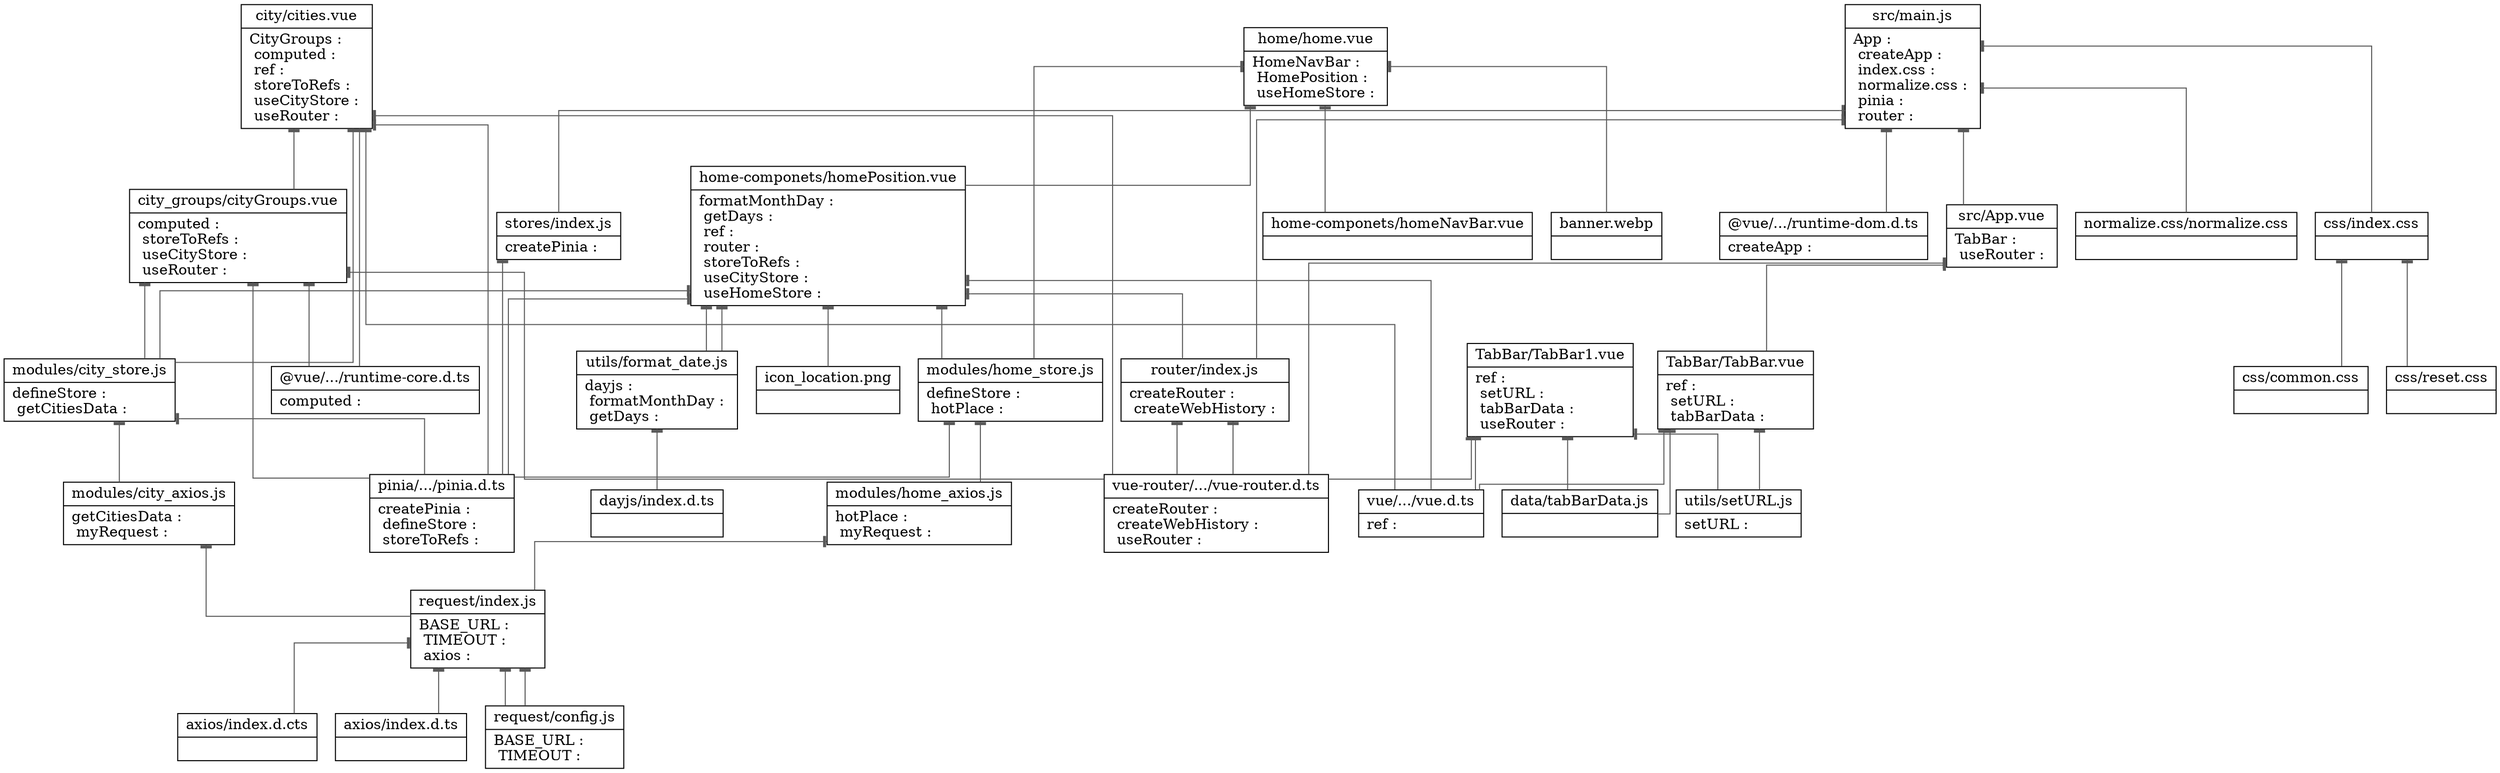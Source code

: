 digraph "src" {

splines  = ortho;
fontname = "Inconsolata";

node [colorscheme = ylgnbu4];
edge [colorscheme = dark28, dir = both];

"@vue/.../runtime-core.d.ts"      [shape = record, pos = "16.083,14.236!"   , label = "{ @vue/.../runtime-core.d.ts |  computed : \l }"];
"@vue/.../runtime-dom.d.ts"       [shape = record, pos = "-1.500,9.347!"    , label = "{ @vue/.../runtime-dom.d.ts |  createApp : \l }"];
"TabBar/TabBar.vue"               [shape = record, pos = "10.208,5.875!"    , label = "{ TabBar/TabBar.vue |  ref : \l  setURL : \l  tabBarData : \l }"];
"TabBar/TabBar1.vue"              [shape = record, pos = "13.667,8.306!"    , label = "{ TabBar/TabBar1.vue |  ref : \l  setURL : \l  tabBarData : \l  useRouter : \l }"];
"axios/index.d.cts"               [shape = record, pos = "13.597,25.375!"   , label = "{ axios/index.d.cts |  }"];
"axios/index.d.ts"                [shape = record, pos = "7.417,27.792!"    , label = "{ axios/index.d.ts |  }"];
"banner.webp"                     [shape = record, pos = "1.792,22.903!"    , label = "{ banner.webp |  }"];
"city/cities.vue"                 [shape = record, pos = "12.639,12.736!"   , label = "{ city/cities.vue |  CityGroups : \l  computed : \l  ref : \l  storeToRefs : \l  useCityStore : \l  useRouter : \l }"];
"city_groups/cityGroups.vue"      [shape = record, pos = "11.375,15.681!"   , label = "{ city_groups/cityGroups.vue |  computed : \l  storeToRefs : \l  useCityStore : \l  useRouter : \l }"];
"css/common.css"                  [shape = record, pos = "-2.417,4.736!"    , label = "{ css/common.css |  }"];
"css/index.css"                   [shape = record, pos = "0.597,4.542!"     , label = "{ css/index.css |  }"];
"css/reset.css"                   [shape = record, pos = "0.667,1.917!"     , label = "{ css/reset.css |  }"];
"data/tabBarData.js"              [shape = record, pos = "12.472,3.139!"    , label = "{ data/tabBarData.js |  }"];
"dayjs/index.d.ts"                [shape = record, pos = "16.722,18.819!"   , label = "{ dayjs/index.d.ts |  }"];
"home-componets/homeNavBar.vue"   [shape = record, pos = "-2.361,17.833!"   , label = "{ home-componets/homeNavBar.vue |  }"];
"home-componets/homePosition.vue" [shape = record, pos = "2.097,16.819!"    , label = "{ home-componets/homePosition.vue |  formatMonthDay : \l  getDays : \l  ref : \l  router : \l  storeToRefs : \l  useCityStore : \l  useHomeStore : \l }"];
"home/home.vue"                   [shape = record, pos = "1.986,20.000!"    , label = "{ home/home.vue |  HomeNavBar : \l  HomePosition : \l  useHomeStore : \l }"];
"icon_location.png"               [shape = record, pos = "2.944,21.014!"    , label = "{ icon_location.png |  }"];
"modules/city_axios.js"           [shape = record, pos = "10.681,22.236!"   , label = "{ modules/city_axios.js |  getCitiesData : \l  myRequest : \l }"];
"modules/city_store.js"           [shape = record, pos = "8.833,18.681!"    , label = "{ modules/city_store.js |  defineStore : \l  getCitiesData : \l }"];
"modules/home_axios.js"           [shape = record, pos = "6.319,23.986!"    , label = "{ modules/home_axios.js |  hotPlace : \l  myRequest : \l }"];
"modules/home_store.js"           [shape = record, pos = "6.125,20.514!"    , label = "{ modules/home_store.js |  defineStore : \l  hotPlace : \l }"];
"normalize.css/normalize.css"     [shape = record, pos = "3.458,3.500!"     , label = "{ normalize.css/normalize.css |  }"];
"pinia/.../pinia.d.ts"            [shape = record, pos = "7.500,15.597!"    , label = "{ pinia/.../pinia.d.ts |  createPinia : \l  defineStore : \l  storeToRefs : \l }"];
"request/config.js"               [shape = record, pos = "11.653,29.389!"   , label = "{ request/config.js |  BASE_URL : \l  TIMEOUT : \l }"];
"request/index.js"                [shape = record, pos = "10.083,26.153!"   , label = "{ request/index.js |  BASE_URL : \l  TIMEOUT : \l  axios : \l }"];
"router/index.js"                 [shape = record, pos = "2.111,12.250!"    , label = "{ router/index.js |  createRouter : \l  createWebHistory : \l }"];
"src/App.vue"                     [shape = record, pos = "7.056,7.153!"     , label = "{ src/App.vue |  TabBar : \l  useRouter : \l }"];
"src/main.js"                     [shape = record, pos = "3.319,8.472!"     , label = "{ src/main.js |  App : \l  createApp : \l  index.css : \l  normalize.css : \l  pinia : \l  router : \l }"];
"stores/index.js"                 [shape = record, pos = "4.181,10.417!"    , label = "{ stores/index.js |  createPinia : \l }"];
"utils/format_date.js"            [shape = record, pos = "12.847,18.542!"   , label = "{ utils/format_date.js |  dayjs : \l  formatMonthDay : \l  getDays : \l }"];
"utils/setURL.js"                 [shape = record, pos = "15.139,5.042!"    , label = "{ utils/setURL.js |  setURL : \l }"];
"vue-router/.../vue-router.d.ts"  [shape = record, pos = "7.361,12.222!"    , label = "{ vue-router/.../vue-router.d.ts |  createRouter : \l  createWebHistory : \l  useRouter : \l }"];
"vue/.../vue.d.ts"                [shape = record, pos = "9.931,9.431!"     , label = "{ vue/.../vue.d.ts |  ref : \l }"];

"TabBar/TabBar.vue"               -> "data/tabBarData.js"              [color = "#595959", style = solid , arrowtail = tee     , arrowhead = none    , taillabel = "", label = "", headlabel = ""];
"TabBar/TabBar.vue"               -> "utils/setURL.js"                 [color = "#595959", style = solid , arrowtail = tee     , arrowhead = none    , taillabel = "", label = "", headlabel = ""];
"TabBar/TabBar.vue"               -> "vue/.../vue.d.ts"                [color = "#595959", style = solid , arrowtail = tee     , arrowhead = none    , taillabel = "", label = "", headlabel = ""];
"TabBar/TabBar1.vue"              -> "data/tabBarData.js"              [color = "#595959", style = solid , arrowtail = tee     , arrowhead = none    , taillabel = "", label = "", headlabel = ""];
"TabBar/TabBar1.vue"              -> "utils/setURL.js"                 [color = "#595959", style = solid , arrowtail = tee     , arrowhead = none    , taillabel = "", label = "", headlabel = ""];
"TabBar/TabBar1.vue"              -> "vue-router/.../vue-router.d.ts"  [color = "#595959", style = solid , arrowtail = tee     , arrowhead = none    , taillabel = "", label = "", headlabel = ""];
"TabBar/TabBar1.vue"              -> "vue/.../vue.d.ts"                [color = "#595959", style = solid , arrowtail = tee     , arrowhead = none    , taillabel = "", label = "", headlabel = ""];
"city/cities.vue"                 -> "@vue/.../runtime-core.d.ts"      [color = "#595959", style = solid , arrowtail = tee     , arrowhead = none    , taillabel = "", label = "", headlabel = ""];
"city/cities.vue"                 -> "city_groups/cityGroups.vue"      [color = "#595959", style = solid , arrowtail = tee     , arrowhead = none    , taillabel = "", label = "", headlabel = ""];
"city/cities.vue"                 -> "modules/city_store.js"           [color = "#595959", style = solid , arrowtail = tee     , arrowhead = none    , taillabel = "", label = "", headlabel = ""];
"city/cities.vue"                 -> "pinia/.../pinia.d.ts"            [color = "#595959", style = solid , arrowtail = tee     , arrowhead = none    , taillabel = "", label = "", headlabel = ""];
"city/cities.vue"                 -> "vue-router/.../vue-router.d.ts"  [color = "#595959", style = solid , arrowtail = tee     , arrowhead = none    , taillabel = "", label = "", headlabel = ""];
"city/cities.vue"                 -> "vue/.../vue.d.ts"                [color = "#595959", style = solid , arrowtail = tee     , arrowhead = none    , taillabel = "", label = "", headlabel = ""];
"city_groups/cityGroups.vue"      -> "@vue/.../runtime-core.d.ts"      [color = "#595959", style = solid , arrowtail = tee     , arrowhead = none    , taillabel = "", label = "", headlabel = ""];
"city_groups/cityGroups.vue"      -> "modules/city_store.js"           [color = "#595959", style = solid , arrowtail = tee     , arrowhead = none    , taillabel = "", label = "", headlabel = ""];
"city_groups/cityGroups.vue"      -> "pinia/.../pinia.d.ts"            [color = "#595959", style = solid , arrowtail = tee     , arrowhead = none    , taillabel = "", label = "", headlabel = ""];
"city_groups/cityGroups.vue"      -> "vue-router/.../vue-router.d.ts"  [color = "#595959", style = solid , arrowtail = tee     , arrowhead = none    , taillabel = "", label = "", headlabel = ""];
"css/index.css"                   -> "css/common.css"                  [color = "#595959", style = solid , arrowtail = tee     , arrowhead = none    , taillabel = "", label = "", headlabel = ""];
"css/index.css"                   -> "css/reset.css"                   [color = "#595959", style = solid , arrowtail = tee     , arrowhead = none    , taillabel = "", label = "", headlabel = ""];
"home-componets/homePosition.vue" -> "icon_location.png"               [color = "#595959", style = solid , arrowtail = tee     , arrowhead = none    , taillabel = "", label = "", headlabel = ""];
"home-componets/homePosition.vue" -> "modules/city_store.js"           [color = "#595959", style = solid , arrowtail = tee     , arrowhead = none    , taillabel = "", label = "", headlabel = ""];
"home-componets/homePosition.vue" -> "modules/home_store.js"           [color = "#595959", style = solid , arrowtail = tee     , arrowhead = none    , taillabel = "", label = "", headlabel = ""];
"home-componets/homePosition.vue" -> "pinia/.../pinia.d.ts"            [color = "#595959", style = solid , arrowtail = tee     , arrowhead = none    , taillabel = "", label = "", headlabel = ""];
"home-componets/homePosition.vue" -> "router/index.js"                 [color = "#595959", style = solid , arrowtail = tee     , arrowhead = none    , taillabel = "", label = "", headlabel = ""];
"home-componets/homePosition.vue" -> "utils/format_date.js"            [color = "#595959", style = solid , arrowtail = tee     , arrowhead = none    , taillabel = "", label = "", headlabel = ""];
"home-componets/homePosition.vue" -> "utils/format_date.js"            [color = "#595959", style = solid , arrowtail = tee     , arrowhead = none    , taillabel = "", label = "", headlabel = ""];
"home-componets/homePosition.vue" -> "vue/.../vue.d.ts"                [color = "#595959", style = solid , arrowtail = tee     , arrowhead = none    , taillabel = "", label = "", headlabel = ""];
"home/home.vue"                   -> "banner.webp"                     [color = "#595959", style = solid , arrowtail = tee     , arrowhead = none    , taillabel = "", label = "", headlabel = ""];
"home/home.vue"                   -> "home-componets/homeNavBar.vue"   [color = "#595959", style = solid , arrowtail = tee     , arrowhead = none    , taillabel = "", label = "", headlabel = ""];
"home/home.vue"                   -> "home-componets/homePosition.vue" [color = "#595959", style = solid , arrowtail = tee     , arrowhead = none    , taillabel = "", label = "", headlabel = ""];
"home/home.vue"                   -> "modules/home_store.js"           [color = "#595959", style = solid , arrowtail = tee     , arrowhead = none    , taillabel = "", label = "", headlabel = ""];
"modules/city_axios.js"           -> "request/index.js"                [color = "#595959", style = solid , arrowtail = tee     , arrowhead = none    , taillabel = "", label = "", headlabel = ""];
"modules/city_store.js"           -> "modules/city_axios.js"           [color = "#595959", style = solid , arrowtail = tee     , arrowhead = none    , taillabel = "", label = "", headlabel = ""];
"modules/city_store.js"           -> "pinia/.../pinia.d.ts"            [color = "#595959", style = solid , arrowtail = tee     , arrowhead = none    , taillabel = "", label = "", headlabel = ""];
"modules/home_axios.js"           -> "request/index.js"                [color = "#595959", style = solid , arrowtail = tee     , arrowhead = none    , taillabel = "", label = "", headlabel = ""];
"modules/home_store.js"           -> "modules/home_axios.js"           [color = "#595959", style = solid , arrowtail = tee     , arrowhead = none    , taillabel = "", label = "", headlabel = ""];
"modules/home_store.js"           -> "pinia/.../pinia.d.ts"            [color = "#595959", style = solid , arrowtail = tee     , arrowhead = none    , taillabel = "", label = "", headlabel = ""];
"request/index.js"                -> "axios/index.d.cts"               [color = "#595959", style = solid , arrowtail = tee     , arrowhead = none    , taillabel = "", label = "", headlabel = ""];
"request/index.js"                -> "axios/index.d.ts"                [color = "#595959", style = solid , arrowtail = tee     , arrowhead = none    , taillabel = "", label = "", headlabel = ""];
"request/index.js"                -> "request/config.js"               [color = "#595959", style = solid , arrowtail = tee     , arrowhead = none    , taillabel = "", label = "", headlabel = ""];
"request/index.js"                -> "request/config.js"               [color = "#595959", style = solid , arrowtail = tee     , arrowhead = none    , taillabel = "", label = "", headlabel = ""];
"router/index.js"                 -> "vue-router/.../vue-router.d.ts"  [color = "#595959", style = solid , arrowtail = tee     , arrowhead = none    , taillabel = "", label = "", headlabel = ""];
"router/index.js"                 -> "vue-router/.../vue-router.d.ts"  [color = "#595959", style = solid , arrowtail = tee     , arrowhead = none    , taillabel = "", label = "", headlabel = ""];
"src/App.vue"                     -> "TabBar/TabBar.vue"               [color = "#595959", style = solid , arrowtail = tee     , arrowhead = none    , taillabel = "", label = "", headlabel = ""];
"src/App.vue"                     -> "vue-router/.../vue-router.d.ts"  [color = "#595959", style = solid , arrowtail = tee     , arrowhead = none    , taillabel = "", label = "", headlabel = ""];
"src/main.js"                     -> "@vue/.../runtime-dom.d.ts"       [color = "#595959", style = solid , arrowtail = tee     , arrowhead = none    , taillabel = "", label = "", headlabel = ""];
"src/main.js"                     -> "css/index.css"                   [color = "#595959", style = solid , arrowtail = tee     , arrowhead = none    , taillabel = "", label = "", headlabel = ""];
"src/main.js"                     -> "normalize.css/normalize.css"     [color = "#595959", style = solid , arrowtail = tee     , arrowhead = none    , taillabel = "", label = "", headlabel = ""];
"src/main.js"                     -> "router/index.js"                 [color = "#595959", style = solid , arrowtail = tee     , arrowhead = none    , taillabel = "", label = "", headlabel = ""];
"src/main.js"                     -> "src/App.vue"                     [color = "#595959", style = solid , arrowtail = tee     , arrowhead = none    , taillabel = "", label = "", headlabel = ""];
"src/main.js"                     -> "stores/index.js"                 [color = "#595959", style = solid , arrowtail = tee     , arrowhead = none    , taillabel = "", label = "", headlabel = ""];
"stores/index.js"                 -> "pinia/.../pinia.d.ts"            [color = "#595959", style = solid , arrowtail = tee     , arrowhead = none    , taillabel = "", label = "", headlabel = ""];
"utils/format_date.js"            -> "dayjs/index.d.ts"                [color = "#595959", style = solid , arrowtail = tee     , arrowhead = none    , taillabel = "", label = "", headlabel = ""];

}
